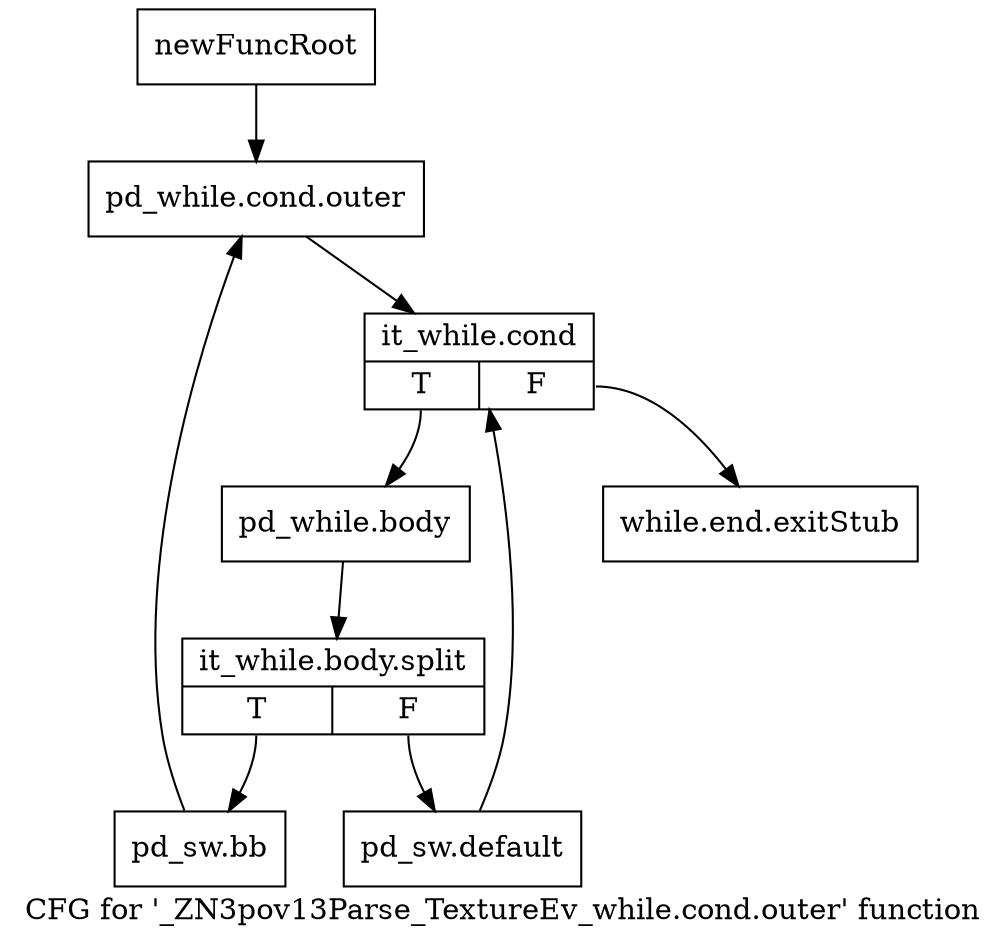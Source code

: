 digraph "CFG for '_ZN3pov13Parse_TextureEv_while.cond.outer' function" {
	label="CFG for '_ZN3pov13Parse_TextureEv_while.cond.outer' function";

	Node0x2865260 [shape=record,label="{newFuncRoot}"];
	Node0x2865260 -> Node0x2865300;
	Node0x28652b0 [shape=record,label="{while.end.exitStub}"];
	Node0x2865300 [shape=record,label="{pd_while.cond.outer}"];
	Node0x2865300 -> Node0x2865350;
	Node0x2865350 [shape=record,label="{it_while.cond|{<s0>T|<s1>F}}"];
	Node0x2865350:s0 -> Node0x28653a0;
	Node0x2865350:s1 -> Node0x28652b0;
	Node0x28653a0 [shape=record,label="{pd_while.body}"];
	Node0x28653a0 -> Node0x3754290;
	Node0x3754290 [shape=record,label="{it_while.body.split|{<s0>T|<s1>F}}"];
	Node0x3754290:s0 -> Node0x2865440;
	Node0x3754290:s1 -> Node0x28653f0;
	Node0x28653f0 [shape=record,label="{pd_sw.default}"];
	Node0x28653f0 -> Node0x2865350;
	Node0x2865440 [shape=record,label="{pd_sw.bb}"];
	Node0x2865440 -> Node0x2865300;
}
